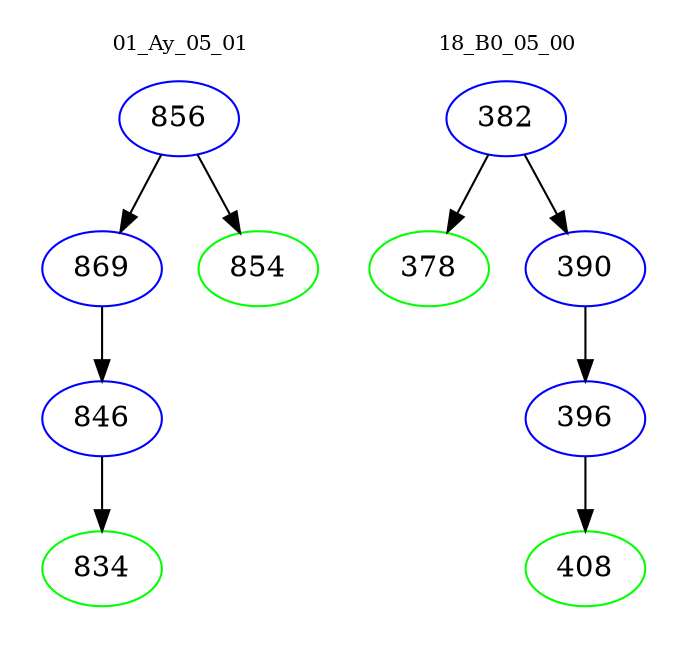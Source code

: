 digraph{
subgraph cluster_0 {
color = white
label = "01_Ay_05_01";
fontsize=10;
T0_856 [label="856", color="blue"]
T0_856 -> T0_869 [color="black"]
T0_869 [label="869", color="blue"]
T0_869 -> T0_846 [color="black"]
T0_846 [label="846", color="blue"]
T0_846 -> T0_834 [color="black"]
T0_834 [label="834", color="green"]
T0_856 -> T0_854 [color="black"]
T0_854 [label="854", color="green"]
}
subgraph cluster_1 {
color = white
label = "18_B0_05_00";
fontsize=10;
T1_382 [label="382", color="blue"]
T1_382 -> T1_378 [color="black"]
T1_378 [label="378", color="green"]
T1_382 -> T1_390 [color="black"]
T1_390 [label="390", color="blue"]
T1_390 -> T1_396 [color="black"]
T1_396 [label="396", color="blue"]
T1_396 -> T1_408 [color="black"]
T1_408 [label="408", color="green"]
}
}

